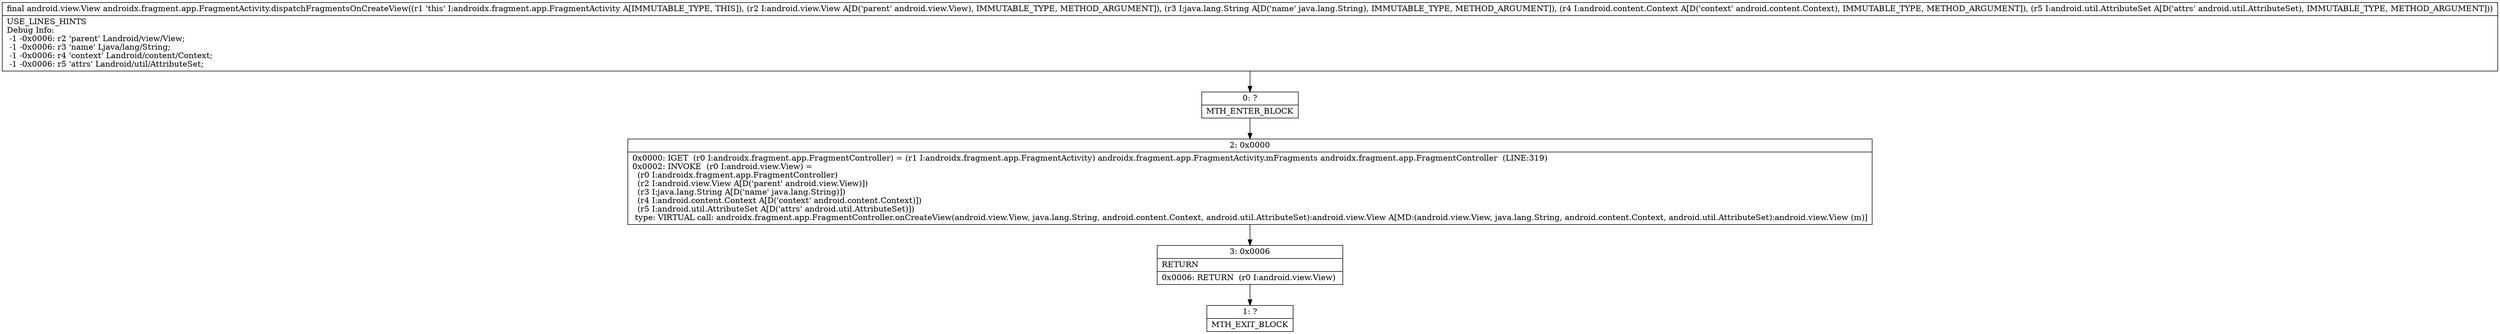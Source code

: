 digraph "CFG forandroidx.fragment.app.FragmentActivity.dispatchFragmentsOnCreateView(Landroid\/view\/View;Ljava\/lang\/String;Landroid\/content\/Context;Landroid\/util\/AttributeSet;)Landroid\/view\/View;" {
Node_0 [shape=record,label="{0\:\ ?|MTH_ENTER_BLOCK\l}"];
Node_2 [shape=record,label="{2\:\ 0x0000|0x0000: IGET  (r0 I:androidx.fragment.app.FragmentController) = (r1 I:androidx.fragment.app.FragmentActivity) androidx.fragment.app.FragmentActivity.mFragments androidx.fragment.app.FragmentController  (LINE:319)\l0x0002: INVOKE  (r0 I:android.view.View) = \l  (r0 I:androidx.fragment.app.FragmentController)\l  (r2 I:android.view.View A[D('parent' android.view.View)])\l  (r3 I:java.lang.String A[D('name' java.lang.String)])\l  (r4 I:android.content.Context A[D('context' android.content.Context)])\l  (r5 I:android.util.AttributeSet A[D('attrs' android.util.AttributeSet)])\l type: VIRTUAL call: androidx.fragment.app.FragmentController.onCreateView(android.view.View, java.lang.String, android.content.Context, android.util.AttributeSet):android.view.View A[MD:(android.view.View, java.lang.String, android.content.Context, android.util.AttributeSet):android.view.View (m)]\l}"];
Node_3 [shape=record,label="{3\:\ 0x0006|RETURN\l|0x0006: RETURN  (r0 I:android.view.View) \l}"];
Node_1 [shape=record,label="{1\:\ ?|MTH_EXIT_BLOCK\l}"];
MethodNode[shape=record,label="{final android.view.View androidx.fragment.app.FragmentActivity.dispatchFragmentsOnCreateView((r1 'this' I:androidx.fragment.app.FragmentActivity A[IMMUTABLE_TYPE, THIS]), (r2 I:android.view.View A[D('parent' android.view.View), IMMUTABLE_TYPE, METHOD_ARGUMENT]), (r3 I:java.lang.String A[D('name' java.lang.String), IMMUTABLE_TYPE, METHOD_ARGUMENT]), (r4 I:android.content.Context A[D('context' android.content.Context), IMMUTABLE_TYPE, METHOD_ARGUMENT]), (r5 I:android.util.AttributeSet A[D('attrs' android.util.AttributeSet), IMMUTABLE_TYPE, METHOD_ARGUMENT]))  | USE_LINES_HINTS\lDebug Info:\l  \-1 \-0x0006: r2 'parent' Landroid\/view\/View;\l  \-1 \-0x0006: r3 'name' Ljava\/lang\/String;\l  \-1 \-0x0006: r4 'context' Landroid\/content\/Context;\l  \-1 \-0x0006: r5 'attrs' Landroid\/util\/AttributeSet;\l}"];
MethodNode -> Node_0;Node_0 -> Node_2;
Node_2 -> Node_3;
Node_3 -> Node_1;
}


